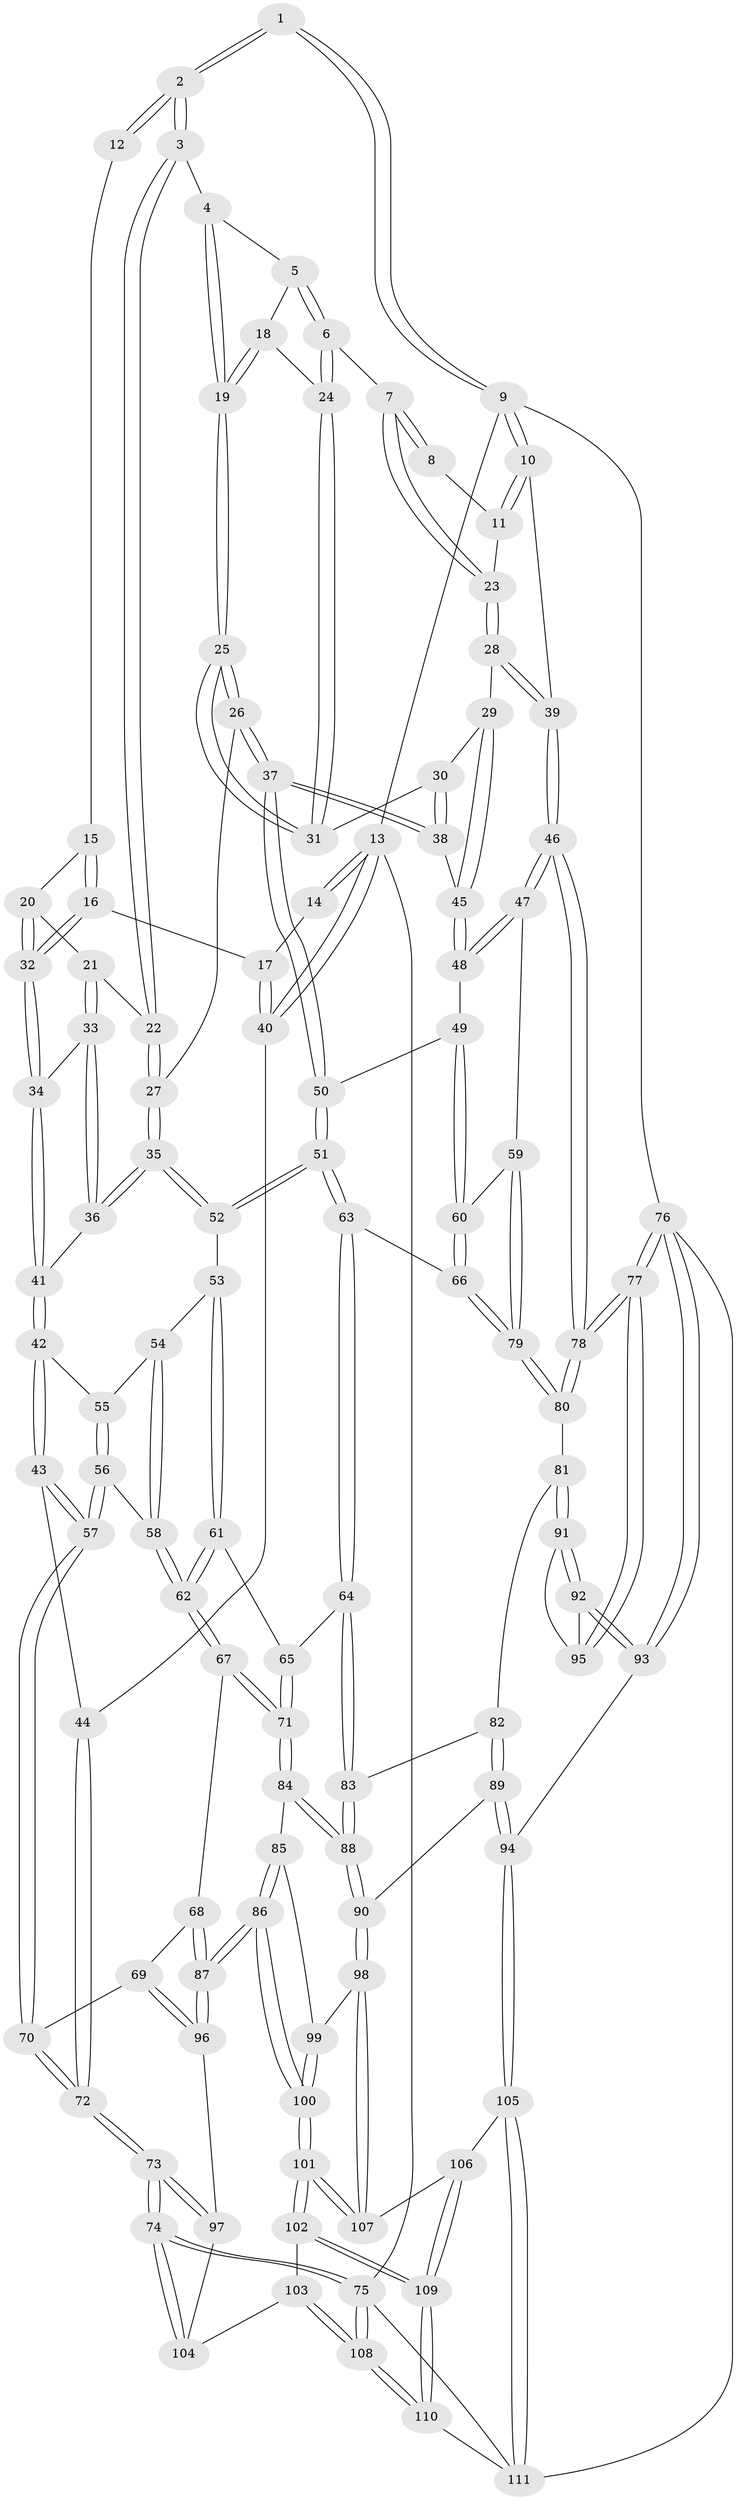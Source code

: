 // coarse degree distribution, {2: 0.13924050632911392, 3: 0.6835443037974683, 4: 0.10126582278481013, 5: 0.0759493670886076}
// Generated by graph-tools (version 1.1) at 2025/54/03/04/25 22:54:28]
// undirected, 111 vertices, 274 edges
graph export_dot {
  node [color=gray90,style=filled];
  1 [pos="+0.8382550297575208+0"];
  2 [pos="+0.4011008362539125+0"];
  3 [pos="+0.4037145841001924+0"];
  4 [pos="+0.5952281155819672+0.028898005783260815"];
  5 [pos="+0.629644097796656+0.04045279959658852"];
  6 [pos="+0.7389153707346741+0.04908950667721961"];
  7 [pos="+0.7996978011475524+0.0036432905754956047"];
  8 [pos="+0.8363310535670577+0"];
  9 [pos="+1+0"];
  10 [pos="+1+0"];
  11 [pos="+0.9657333406902163+0.07000115372382706"];
  12 [pos="+0.12443537564663996+0"];
  13 [pos="+0+0"];
  14 [pos="+0+0"];
  15 [pos="+0.1485329604458008+0"];
  16 [pos="+0.08492262342759027+0.1764089600367034"];
  17 [pos="+0.07232675382169186+0.17485255645694767"];
  18 [pos="+0.636710253604932+0.09794324934602666"];
  19 [pos="+0.5959975064544837+0.13505438050766294"];
  20 [pos="+0.18605857263375086+0.10889788176950943"];
  21 [pos="+0.2872905696124199+0.11171344954139852"];
  22 [pos="+0.4005139025692705+0"];
  23 [pos="+0.8674037060171959+0.1241882446361872"];
  24 [pos="+0.7226329223715192+0.07555276634562919"];
  25 [pos="+0.585730192072085+0.16414079331984793"];
  26 [pos="+0.5623822202662362+0.21170262389772126"];
  27 [pos="+0.4953877834822441+0.2103332593198729"];
  28 [pos="+0.8783819861435723+0.18084592129519855"];
  29 [pos="+0.8660219583542371+0.19114904782296782"];
  30 [pos="+0.7038431743130352+0.16584828181863331"];
  31 [pos="+0.7204446489170127+0.08192768835902778"];
  32 [pos="+0.12001710833292235+0.18898269065641612"];
  33 [pos="+0.292099857921896+0.164827990054443"];
  34 [pos="+0.15550327666877028+0.23145042840895658"];
  35 [pos="+0.41066722731852817+0.29245878603242986"];
  36 [pos="+0.3897289532780887+0.2844965767562002"];
  37 [pos="+0.6310431802389204+0.244457618998488"];
  38 [pos="+0.6400317421551623+0.24117746761202705"];
  39 [pos="+1+0.3232532194175212"];
  40 [pos="+0+0.24796390417047684"];
  41 [pos="+0.17649665963437045+0.317513848778889"];
  42 [pos="+0.15809021374628224+0.35599191327497487"];
  43 [pos="+0+0.3793508612310601"];
  44 [pos="+0+0.3425849073415048"];
  45 [pos="+0.8087845503934554+0.26665894310086613"];
  46 [pos="+1+0.4411990731603433"];
  47 [pos="+0.9977122040637603+0.4487035021358186"];
  48 [pos="+0.8111860640196015+0.34835675436964825"];
  49 [pos="+0.7316556863360438+0.406294884776321"];
  50 [pos="+0.6592996431762269+0.4037706913603057"];
  51 [pos="+0.6125136990713396+0.4521040425006261"];
  52 [pos="+0.4172133492362533+0.34814295757782526"];
  53 [pos="+0.3972358061022677+0.3938789460827829"];
  54 [pos="+0.2279486785980796+0.4224081671788887"];
  55 [pos="+0.16776083098684216+0.3791410512494325"];
  56 [pos="+0.13160613801945278+0.5167703476516036"];
  57 [pos="+0.10395943864810214+0.5427963035678117"];
  58 [pos="+0.26620690145775594+0.5290083486398921"];
  59 [pos="+0.823814796382483+0.536576048349485"];
  60 [pos="+0.8134233339273544+0.5309027238679525"];
  61 [pos="+0.386090728222335+0.5067927499302434"];
  62 [pos="+0.30905905316855725+0.5659377156333817"];
  63 [pos="+0.5999838275107108+0.551594017899366"];
  64 [pos="+0.5813063250071246+0.5758441518622193"];
  65 [pos="+0.45823756412429223+0.5454749126723638"];
  66 [pos="+0.6443448291121472+0.5576264179021734"];
  67 [pos="+0.3034333057188712+0.5895897848061611"];
  68 [pos="+0.284569496419148+0.608312382929644"];
  69 [pos="+0.15158118321547387+0.6968200708560869"];
  70 [pos="+0.07411108713265065+0.6571486911326758"];
  71 [pos="+0.4112539926404117+0.6972985488407503"];
  72 [pos="+0+0.7097929771736822"];
  73 [pos="+0+1"];
  74 [pos="+0+1"];
  75 [pos="+0+1"];
  76 [pos="+1+0.8536984319499605"];
  77 [pos="+1+0.7306656017393016"];
  78 [pos="+1+0.6099540335821588"];
  79 [pos="+0.8148914425081021+0.6760986970180685"];
  80 [pos="+0.8157314174186053+0.6807114914557806"];
  81 [pos="+0.8129097114140684+0.687459545222795"];
  82 [pos="+0.7749397932946431+0.7059069897296605"];
  83 [pos="+0.5802888346138991+0.6134172785540445"];
  84 [pos="+0.43069180680046004+0.7301890319725347"];
  85 [pos="+0.4251990794715703+0.7358786259843372"];
  86 [pos="+0.3448919751573112+0.8138368909180087"];
  87 [pos="+0.33703446821809274+0.808150767481849"];
  88 [pos="+0.5452975197932458+0.725101212411245"];
  89 [pos="+0.688586887587113+0.7962141790943223"];
  90 [pos="+0.582060367721981+0.7838568940332775"];
  91 [pos="+0.8152780395128155+0.6916536394349307"];
  92 [pos="+0.8620261925286794+0.883523561220222"];
  93 [pos="+0.8183823368483498+0.9713319481664159"];
  94 [pos="+0.8072563872344644+0.9841322516319887"];
  95 [pos="+0.9826249242268262+0.8017512512510013"];
  96 [pos="+0.1646411721991505+0.7272145909774508"];
  97 [pos="+0.15507130080719356+0.787550756806207"];
  98 [pos="+0.5758664513577835+0.8036553627181756"];
  99 [pos="+0.467580891999098+0.8520249737339367"];
  100 [pos="+0.34596630147438123+0.9297191495579599"];
  101 [pos="+0.3434653558366731+0.947208396286211"];
  102 [pos="+0.33657008157366936+0.9621268809268917"];
  103 [pos="+0.18728440441413413+0.878478661207135"];
  104 [pos="+0.15422370110175349+0.8381269857975211"];
  105 [pos="+0.7658987891143347+1"];
  106 [pos="+0.5757941168428401+0.9210965669385861"];
  107 [pos="+0.565128848627265+0.8973100694511503"];
  108 [pos="+0+1"];
  109 [pos="+0.32627813779855913+1"];
  110 [pos="+0.31689286605076894+1"];
  111 [pos="+0.7694831910770213+1"];
  1 -- 2;
  1 -- 2;
  1 -- 9;
  1 -- 9;
  2 -- 3;
  2 -- 3;
  2 -- 12;
  2 -- 12;
  3 -- 4;
  3 -- 22;
  3 -- 22;
  4 -- 5;
  4 -- 19;
  4 -- 19;
  5 -- 6;
  5 -- 6;
  5 -- 18;
  6 -- 7;
  6 -- 24;
  6 -- 24;
  7 -- 8;
  7 -- 8;
  7 -- 23;
  7 -- 23;
  8 -- 11;
  9 -- 10;
  9 -- 10;
  9 -- 13;
  9 -- 76;
  10 -- 11;
  10 -- 11;
  10 -- 39;
  11 -- 23;
  12 -- 15;
  13 -- 14;
  13 -- 14;
  13 -- 40;
  13 -- 40;
  13 -- 75;
  14 -- 17;
  15 -- 16;
  15 -- 16;
  15 -- 20;
  16 -- 17;
  16 -- 32;
  16 -- 32;
  17 -- 40;
  17 -- 40;
  18 -- 19;
  18 -- 19;
  18 -- 24;
  19 -- 25;
  19 -- 25;
  20 -- 21;
  20 -- 32;
  20 -- 32;
  21 -- 22;
  21 -- 33;
  21 -- 33;
  22 -- 27;
  22 -- 27;
  23 -- 28;
  23 -- 28;
  24 -- 31;
  24 -- 31;
  25 -- 26;
  25 -- 26;
  25 -- 31;
  25 -- 31;
  26 -- 27;
  26 -- 37;
  26 -- 37;
  27 -- 35;
  27 -- 35;
  28 -- 29;
  28 -- 39;
  28 -- 39;
  29 -- 30;
  29 -- 45;
  29 -- 45;
  30 -- 31;
  30 -- 38;
  30 -- 38;
  32 -- 34;
  32 -- 34;
  33 -- 34;
  33 -- 36;
  33 -- 36;
  34 -- 41;
  34 -- 41;
  35 -- 36;
  35 -- 36;
  35 -- 52;
  35 -- 52;
  36 -- 41;
  37 -- 38;
  37 -- 38;
  37 -- 50;
  37 -- 50;
  38 -- 45;
  39 -- 46;
  39 -- 46;
  40 -- 44;
  41 -- 42;
  41 -- 42;
  42 -- 43;
  42 -- 43;
  42 -- 55;
  43 -- 44;
  43 -- 57;
  43 -- 57;
  44 -- 72;
  44 -- 72;
  45 -- 48;
  45 -- 48;
  46 -- 47;
  46 -- 47;
  46 -- 78;
  46 -- 78;
  47 -- 48;
  47 -- 48;
  47 -- 59;
  48 -- 49;
  49 -- 50;
  49 -- 60;
  49 -- 60;
  50 -- 51;
  50 -- 51;
  51 -- 52;
  51 -- 52;
  51 -- 63;
  51 -- 63;
  52 -- 53;
  53 -- 54;
  53 -- 61;
  53 -- 61;
  54 -- 55;
  54 -- 58;
  54 -- 58;
  55 -- 56;
  55 -- 56;
  56 -- 57;
  56 -- 57;
  56 -- 58;
  57 -- 70;
  57 -- 70;
  58 -- 62;
  58 -- 62;
  59 -- 60;
  59 -- 79;
  59 -- 79;
  60 -- 66;
  60 -- 66;
  61 -- 62;
  61 -- 62;
  61 -- 65;
  62 -- 67;
  62 -- 67;
  63 -- 64;
  63 -- 64;
  63 -- 66;
  64 -- 65;
  64 -- 83;
  64 -- 83;
  65 -- 71;
  65 -- 71;
  66 -- 79;
  66 -- 79;
  67 -- 68;
  67 -- 71;
  67 -- 71;
  68 -- 69;
  68 -- 87;
  68 -- 87;
  69 -- 70;
  69 -- 96;
  69 -- 96;
  70 -- 72;
  70 -- 72;
  71 -- 84;
  71 -- 84;
  72 -- 73;
  72 -- 73;
  73 -- 74;
  73 -- 74;
  73 -- 97;
  73 -- 97;
  74 -- 75;
  74 -- 75;
  74 -- 104;
  74 -- 104;
  75 -- 108;
  75 -- 108;
  75 -- 111;
  76 -- 77;
  76 -- 77;
  76 -- 93;
  76 -- 93;
  76 -- 111;
  77 -- 78;
  77 -- 78;
  77 -- 95;
  77 -- 95;
  78 -- 80;
  78 -- 80;
  79 -- 80;
  79 -- 80;
  80 -- 81;
  81 -- 82;
  81 -- 91;
  81 -- 91;
  82 -- 83;
  82 -- 89;
  82 -- 89;
  83 -- 88;
  83 -- 88;
  84 -- 85;
  84 -- 88;
  84 -- 88;
  85 -- 86;
  85 -- 86;
  85 -- 99;
  86 -- 87;
  86 -- 87;
  86 -- 100;
  86 -- 100;
  87 -- 96;
  87 -- 96;
  88 -- 90;
  88 -- 90;
  89 -- 90;
  89 -- 94;
  89 -- 94;
  90 -- 98;
  90 -- 98;
  91 -- 92;
  91 -- 92;
  91 -- 95;
  92 -- 93;
  92 -- 93;
  92 -- 95;
  93 -- 94;
  94 -- 105;
  94 -- 105;
  96 -- 97;
  97 -- 104;
  98 -- 99;
  98 -- 107;
  98 -- 107;
  99 -- 100;
  99 -- 100;
  100 -- 101;
  100 -- 101;
  101 -- 102;
  101 -- 102;
  101 -- 107;
  101 -- 107;
  102 -- 103;
  102 -- 109;
  102 -- 109;
  103 -- 104;
  103 -- 108;
  103 -- 108;
  105 -- 106;
  105 -- 111;
  105 -- 111;
  106 -- 107;
  106 -- 109;
  106 -- 109;
  108 -- 110;
  108 -- 110;
  109 -- 110;
  109 -- 110;
  110 -- 111;
}
